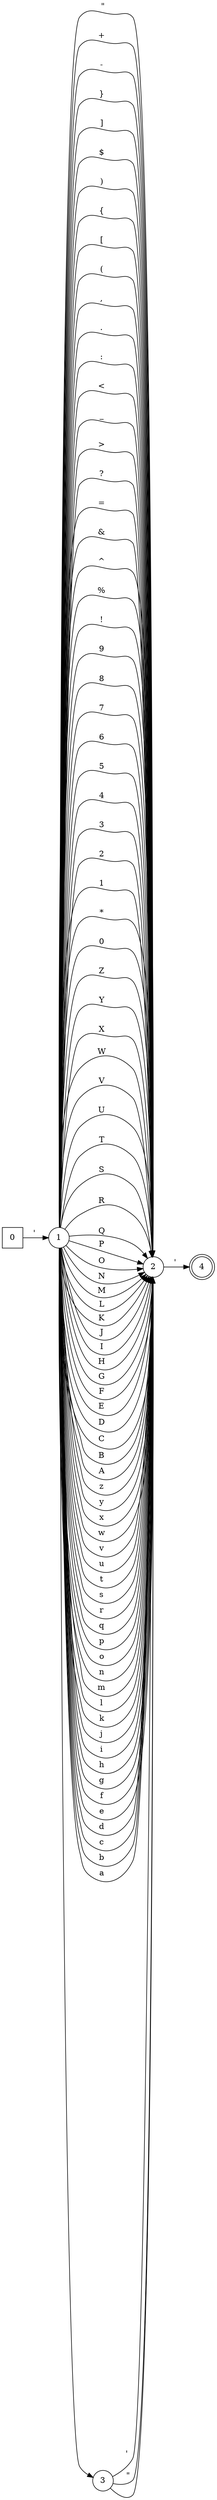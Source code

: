 digraph WithApos {
rankdir=LR;
0 [ shape=square]
1 [ shape=circle]
2 [ shape=circle]
3 [ shape=circle]
4 [ shape=doublecircle]
0->1[label="' "]
1->2[label=" \" "]
1->2[label="+ "]
1->2[label="- "]
1->2[label="} "]
1->2[label="] "]
1->2[label="$ "]
1->2[label=") "]
1->2[label="{ "]
1->2[label="[ "]
1->2[label="( "]
1->2[label=", "]
1->2[label=". "]
1->2[label=": "]
1->3[label="\ "]
1->2[label="< "]
1->2[label="_ "]
1->2[label="> "]
1->2[label="? "]
1->2[label="= "]
1->2[label="& "]
1->2[label="^ "]
1->2[label="% "]
1->2[label="! "]
1->2[label="9 "]
1->2[label="8 "]
1->2[label="7 "]
1->2[label="6 "]
1->2[label="5 "]
1->2[label="4 "]
1->2[label="3 "]
1->2[label="2 "]
1->2[label="1 "]
1->2[label="* "]
1->2[label="0 "]
1->2[label="Z "]
1->2[label="Y "]
1->2[label="X "]
1->2[label="W "]
1->2[label="V "]
1->2[label="U "]
1->2[label="T "]
1->2[label="S "]
1->2[label="R "]
1->2[label="Q "]
1->2[label="P "]
1->2[label="O "]
1->2[label="N "]
1->2[label="M "]
1->2[label="L "]
1->2[label="K "]
1->2[label="J "]
1->2[label="I "]
1->2[label="H "]
1->2[label="G "]
1->2[label="F "]
1->2[label="E "]
1->2[label="D "]
1->2[label="C "]
1->2[label="B "]
1->2[label="A "]
1->2[label="z "]
1->2[label="y "]
1->2[label="x "]
1->2[label="w "]
1->2[label="v "]
1->2[label="u "]
1->2[label="t "]
1->2[label="s "]
1->2[label="r "]
1->2[label="q "]
1->2[label="p "]
1->2[label="o "]
1->2[label="n "]
1->2[label="m "]
1->2[label="l "]
1->2[label="k "]
1->2[label="j "]
1->2[label="i "]
1->2[label="h "]
1->2[label="g "]
1->2[label="f "]
1->2[label="e "]
1->2[label="d "]
1->2[label="c "]
1->2[label="b "]
1->2[label="a "]
2->4[label="' "]
3->2[label="' "]
3->2[label=" \" "]
3->2[label="\ "]
}
